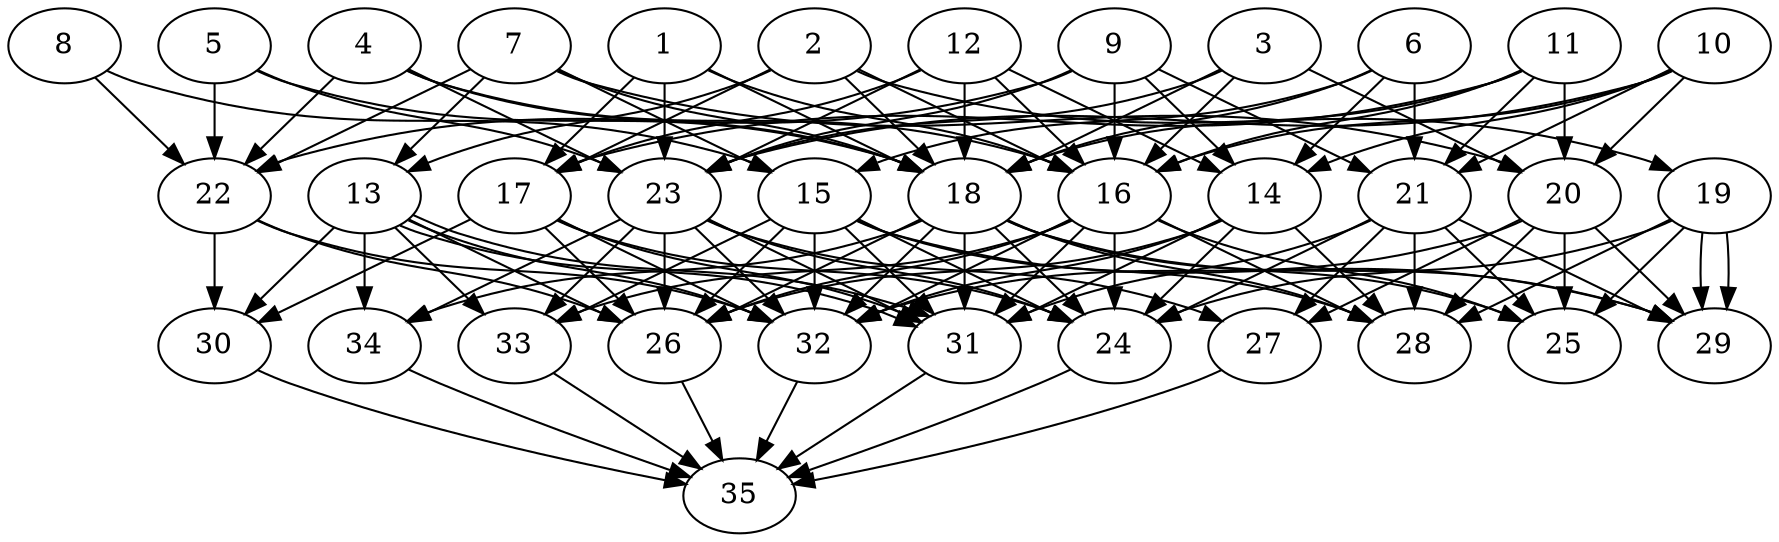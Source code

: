 // DAG automatically generated by daggen at Tue Aug  6 16:28:02 2019
// ./daggen --dot -n 35 --ccr 0.3 --fat 0.7 --regular 0.5 --density 0.8 --mindata 5242880 --maxdata 52428800 
digraph G {
  1 [size="99682987", alpha="0.15", expect_size="29904896"] 
  1 -> 16 [size ="29904896"]
  1 -> 17 [size ="29904896"]
  1 -> 18 [size ="29904896"]
  1 -> 23 [size ="29904896"]
  2 [size="123668480", alpha="0.01", expect_size="37100544"] 
  2 -> 13 [size ="37100544"]
  2 -> 16 [size ="37100544"]
  2 -> 17 [size ="37100544"]
  2 -> 18 [size ="37100544"]
  2 -> 19 [size ="37100544"]
  3 [size="62057813", alpha="0.13", expect_size="18617344"] 
  3 -> 16 [size ="18617344"]
  3 -> 18 [size ="18617344"]
  3 -> 20 [size ="18617344"]
  3 -> 23 [size ="18617344"]
  4 [size="102113280", alpha="0.14", expect_size="30633984"] 
  4 -> 16 [size ="30633984"]
  4 -> 18 [size ="30633984"]
  4 -> 22 [size ="30633984"]
  4 -> 23 [size ="30633984"]
  5 [size="18807467", alpha="0.06", expect_size="5642240"] 
  5 -> 18 [size ="5642240"]
  5 -> 22 [size ="5642240"]
  5 -> 23 [size ="5642240"]
  6 [size="163918507", alpha="0.11", expect_size="49175552"] 
  6 -> 14 [size ="49175552"]
  6 -> 15 [size ="49175552"]
  6 -> 18 [size ="49175552"]
  6 -> 21 [size ="49175552"]
  7 [size="82380800", alpha="0.12", expect_size="24714240"] 
  7 -> 13 [size ="24714240"]
  7 -> 15 [size ="24714240"]
  7 -> 18 [size ="24714240"]
  7 -> 20 [size ="24714240"]
  7 -> 22 [size ="24714240"]
  8 [size="141083307", alpha="0.19", expect_size="42324992"] 
  8 -> 15 [size ="42324992"]
  8 -> 22 [size ="42324992"]
  9 [size="116333227", alpha="0.09", expect_size="34899968"] 
  9 -> 14 [size ="34899968"]
  9 -> 16 [size ="34899968"]
  9 -> 21 [size ="34899968"]
  9 -> 22 [size ="34899968"]
  9 -> 23 [size ="34899968"]
  10 [size="47844693", alpha="0.19", expect_size="14353408"] 
  10 -> 14 [size ="14353408"]
  10 -> 16 [size ="14353408"]
  10 -> 20 [size ="14353408"]
  10 -> 21 [size ="14353408"]
  10 -> 23 [size ="14353408"]
  11 [size="110564693", alpha="0.00", expect_size="33169408"] 
  11 -> 16 [size ="33169408"]
  11 -> 17 [size ="33169408"]
  11 -> 18 [size ="33169408"]
  11 -> 20 [size ="33169408"]
  11 -> 21 [size ="33169408"]
  12 [size="72492373", alpha="0.13", expect_size="21747712"] 
  12 -> 14 [size ="21747712"]
  12 -> 16 [size ="21747712"]
  12 -> 17 [size ="21747712"]
  12 -> 18 [size ="21747712"]
  12 -> 23 [size ="21747712"]
  13 [size="80517120", alpha="0.17", expect_size="24155136"] 
  13 -> 26 [size ="24155136"]
  13 -> 30 [size ="24155136"]
  13 -> 31 [size ="24155136"]
  13 -> 31 [size ="24155136"]
  13 -> 32 [size ="24155136"]
  13 -> 33 [size ="24155136"]
  13 -> 34 [size ="24155136"]
  14 [size="22159360", alpha="0.11", expect_size="6647808"] 
  14 -> 24 [size ="6647808"]
  14 -> 26 [size ="6647808"]
  14 -> 28 [size ="6647808"]
  14 -> 31 [size ="6647808"]
  14 -> 32 [size ="6647808"]
  15 [size="128723627", alpha="0.04", expect_size="38617088"] 
  15 -> 24 [size ="38617088"]
  15 -> 26 [size ="38617088"]
  15 -> 28 [size ="38617088"]
  15 -> 29 [size ="38617088"]
  15 -> 31 [size ="38617088"]
  15 -> 32 [size ="38617088"]
  15 -> 33 [size ="38617088"]
  16 [size="21544960", alpha="0.04", expect_size="6463488"] 
  16 -> 24 [size ="6463488"]
  16 -> 25 [size ="6463488"]
  16 -> 26 [size ="6463488"]
  16 -> 28 [size ="6463488"]
  16 -> 31 [size ="6463488"]
  16 -> 32 [size ="6463488"]
  16 -> 33 [size ="6463488"]
  17 [size="111523840", alpha="0.04", expect_size="33457152"] 
  17 -> 24 [size ="33457152"]
  17 -> 26 [size ="33457152"]
  17 -> 30 [size ="33457152"]
  17 -> 31 [size ="33457152"]
  17 -> 32 [size ="33457152"]
  18 [size="49380693", alpha="0.18", expect_size="14814208"] 
  18 -> 24 [size ="14814208"]
  18 -> 25 [size ="14814208"]
  18 -> 26 [size ="14814208"]
  18 -> 28 [size ="14814208"]
  18 -> 29 [size ="14814208"]
  18 -> 31 [size ="14814208"]
  18 -> 32 [size ="14814208"]
  18 -> 34 [size ="14814208"]
  19 [size="42065920", alpha="0.06", expect_size="12619776"] 
  19 -> 24 [size ="12619776"]
  19 -> 25 [size ="12619776"]
  19 -> 28 [size ="12619776"]
  19 -> 29 [size ="12619776"]
  19 -> 29 [size ="12619776"]
  20 [size="111202987", alpha="0.03", expect_size="33360896"] 
  20 -> 25 [size ="33360896"]
  20 -> 27 [size ="33360896"]
  20 -> 28 [size ="33360896"]
  20 -> 29 [size ="33360896"]
  20 -> 32 [size ="33360896"]
  21 [size="100993707", alpha="0.11", expect_size="30298112"] 
  21 -> 24 [size ="30298112"]
  21 -> 25 [size ="30298112"]
  21 -> 27 [size ="30298112"]
  21 -> 28 [size ="30298112"]
  21 -> 29 [size ="30298112"]
  21 -> 31 [size ="30298112"]
  22 [size="102932480", alpha="0.12", expect_size="30879744"] 
  22 -> 26 [size ="30879744"]
  22 -> 30 [size ="30879744"]
  22 -> 32 [size ="30879744"]
  23 [size="51230720", alpha="0.18", expect_size="15369216"] 
  23 -> 24 [size ="15369216"]
  23 -> 26 [size ="15369216"]
  23 -> 27 [size ="15369216"]
  23 -> 31 [size ="15369216"]
  23 -> 32 [size ="15369216"]
  23 -> 33 [size ="15369216"]
  23 -> 34 [size ="15369216"]
  24 [size="23992320", alpha="0.16", expect_size="7197696"] 
  24 -> 35 [size ="7197696"]
  25 [size="110042453", alpha="0.13", expect_size="33012736"] 
  26 [size="139069440", alpha="0.10", expect_size="41720832"] 
  26 -> 35 [size ="41720832"]
  27 [size="169004373", alpha="0.14", expect_size="50701312"] 
  27 -> 35 [size ="50701312"]
  28 [size="46636373", alpha="0.14", expect_size="13990912"] 
  29 [size="32215040", alpha="0.07", expect_size="9664512"] 
  30 [size="81506987", alpha="0.03", expect_size="24452096"] 
  30 -> 35 [size ="24452096"]
  31 [size="107342507", alpha="0.12", expect_size="32202752"] 
  31 -> 35 [size ="32202752"]
  32 [size="34638507", alpha="0.07", expect_size="10391552"] 
  32 -> 35 [size ="10391552"]
  33 [size="126873600", alpha="0.11", expect_size="38062080"] 
  33 -> 35 [size ="38062080"]
  34 [size="114063360", alpha="0.15", expect_size="34219008"] 
  34 -> 35 [size ="34219008"]
  35 [size="80841387", alpha="0.13", expect_size="24252416"] 
}
